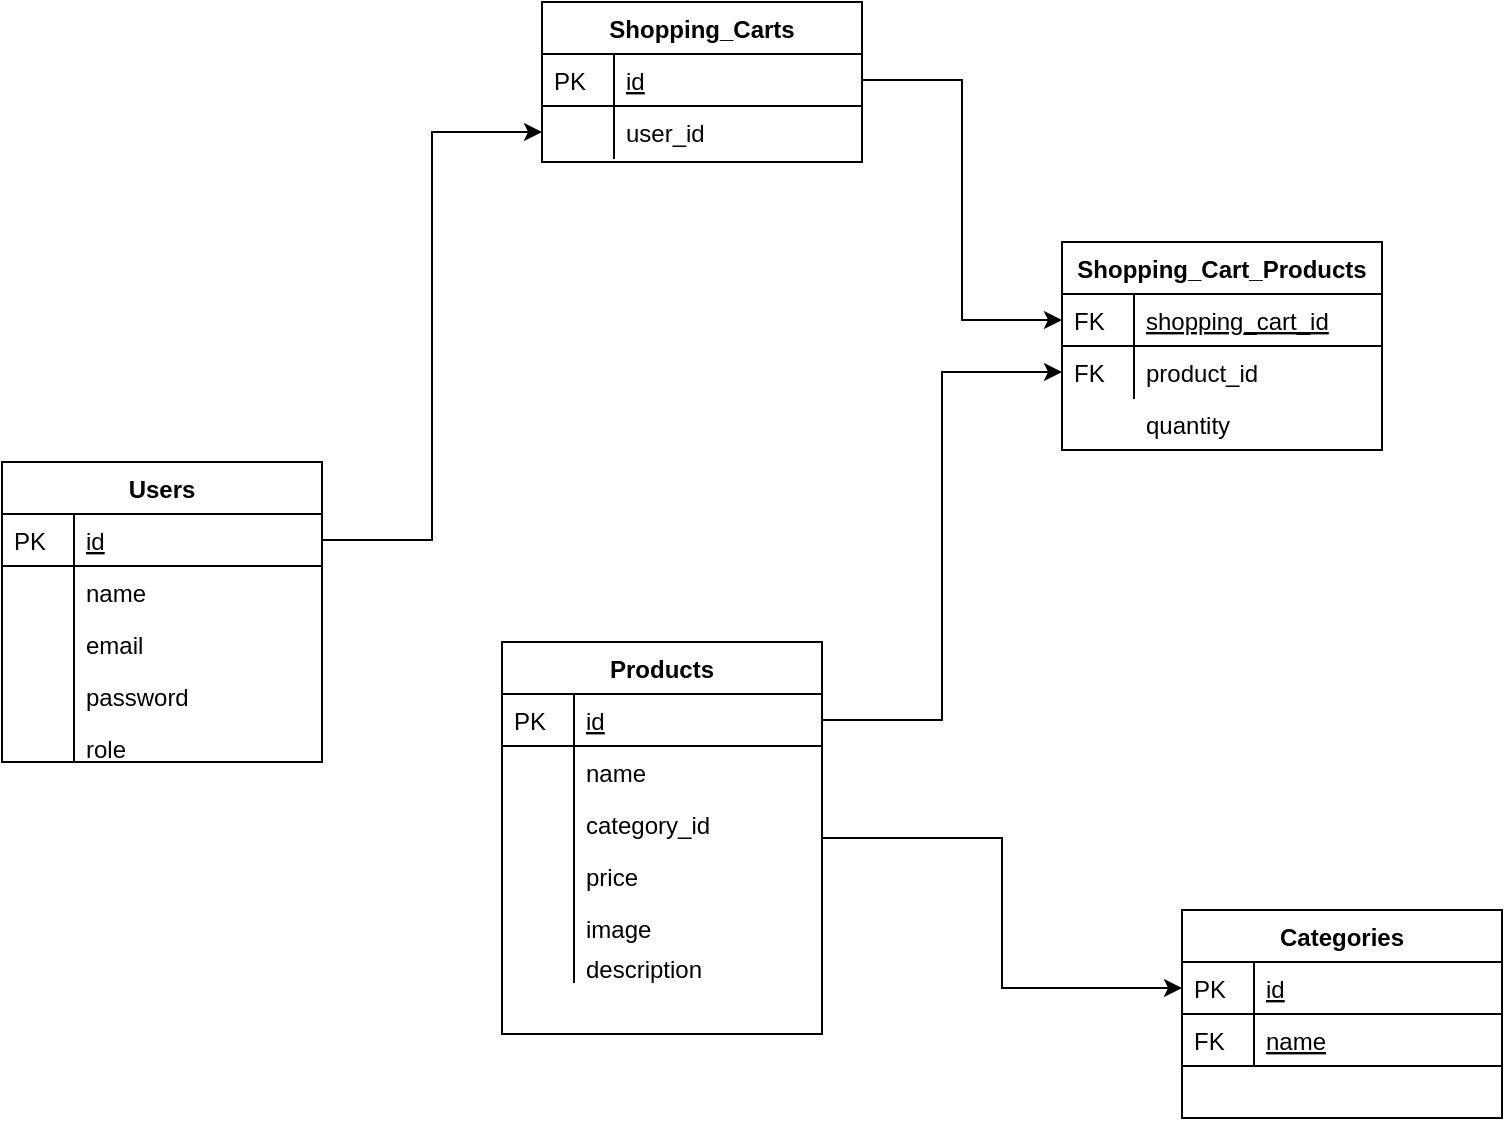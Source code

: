 <mxfile version="20.6.2" type="device"><diagram id="01nhup9SYpB5ZWB58ThV" name="Página-1"><mxGraphModel dx="595" dy="868" grid="1" gridSize="10" guides="1" tooltips="1" connect="1" arrows="1" fold="1" page="1" pageScale="1" pageWidth="827" pageHeight="1169" math="0" shadow="0"><root><mxCell id="0"/><mxCell id="1" parent="0"/><mxCell id="cTW9a3kEsqfNAfQtna00-25" style="edgeStyle=orthogonalEdgeStyle;rounded=0;orthogonalLoop=1;jettySize=auto;html=1;entryX=0;entryY=0.5;entryDx=0;entryDy=0;" edge="1" parent="1" source="LtkzWSBogrsk3MbE0JVh-3" target="LtkzWSBogrsk3MbE0JVh-22"><mxGeometry relative="1" as="geometry"/></mxCell><mxCell id="LtkzWSBogrsk3MbE0JVh-3" value="Products" style="swimlane;fontStyle=1;childLayout=stackLayout;horizontal=1;startSize=26;horizontalStack=0;resizeParent=1;resizeLast=0;collapsible=1;marginBottom=0;rounded=0;shadow=0;strokeWidth=1;" parent="1" vertex="1"><mxGeometry x="1550" y="520" width="160" height="196" as="geometry"><mxRectangle x="360" y="20" width="160" height="26" as="alternateBounds"/></mxGeometry></mxCell><mxCell id="LtkzWSBogrsk3MbE0JVh-4" value="id" style="shape=partialRectangle;top=0;left=0;right=0;bottom=1;align=left;verticalAlign=top;fillColor=none;spacingLeft=40;spacingRight=4;overflow=hidden;rotatable=0;points=[[0,0.5],[1,0.5]];portConstraint=eastwest;dropTarget=0;rounded=0;shadow=0;strokeWidth=1;fontStyle=4" parent="LtkzWSBogrsk3MbE0JVh-3" vertex="1"><mxGeometry y="26" width="160" height="26" as="geometry"/></mxCell><mxCell id="LtkzWSBogrsk3MbE0JVh-5" value="PK" style="shape=partialRectangle;top=0;left=0;bottom=0;fillColor=none;align=left;verticalAlign=top;spacingLeft=4;spacingRight=4;overflow=hidden;rotatable=0;points=[];portConstraint=eastwest;part=1;" parent="LtkzWSBogrsk3MbE0JVh-4" vertex="1" connectable="0"><mxGeometry width="36" height="26" as="geometry"/></mxCell><mxCell id="LtkzWSBogrsk3MbE0JVh-6" value="name" style="shape=partialRectangle;top=0;left=0;right=0;bottom=0;align=left;verticalAlign=top;fillColor=none;spacingLeft=40;spacingRight=4;overflow=hidden;rotatable=0;points=[[0,0.5],[1,0.5]];portConstraint=eastwest;dropTarget=0;rounded=0;shadow=0;strokeWidth=1;" parent="LtkzWSBogrsk3MbE0JVh-3" vertex="1"><mxGeometry y="52" width="160" height="26" as="geometry"/></mxCell><mxCell id="LtkzWSBogrsk3MbE0JVh-7" value="" style="shape=partialRectangle;top=0;left=0;bottom=0;fillColor=none;align=left;verticalAlign=top;spacingLeft=4;spacingRight=4;overflow=hidden;rotatable=0;points=[];portConstraint=eastwest;part=1;" parent="LtkzWSBogrsk3MbE0JVh-6" vertex="1" connectable="0"><mxGeometry width="36" height="26" as="geometry"/></mxCell><mxCell id="LtkzWSBogrsk3MbE0JVh-26" value="category_id" style="shape=partialRectangle;top=0;left=0;right=0;bottom=0;align=left;verticalAlign=top;fillColor=none;spacingLeft=40;spacingRight=4;overflow=hidden;rotatable=0;points=[[0,0.5],[1,0.5]];portConstraint=eastwest;dropTarget=0;rounded=0;shadow=0;strokeWidth=1;" parent="LtkzWSBogrsk3MbE0JVh-3" vertex="1"><mxGeometry y="78" width="160" height="26" as="geometry"/></mxCell><mxCell id="LtkzWSBogrsk3MbE0JVh-27" value="" style="shape=partialRectangle;top=0;left=0;bottom=0;fillColor=none;align=left;verticalAlign=top;spacingLeft=4;spacingRight=4;overflow=hidden;rotatable=0;points=[];portConstraint=eastwest;part=1;" parent="LtkzWSBogrsk3MbE0JVh-26" vertex="1" connectable="0"><mxGeometry width="36" height="26" as="geometry"/></mxCell><mxCell id="LtkzWSBogrsk3MbE0JVh-10" value="price" style="shape=partialRectangle;top=0;left=0;right=0;bottom=0;align=left;verticalAlign=top;fillColor=none;spacingLeft=40;spacingRight=4;overflow=hidden;rotatable=0;points=[[0,0.5],[1,0.5]];portConstraint=eastwest;dropTarget=0;rounded=0;shadow=0;strokeWidth=1;" parent="LtkzWSBogrsk3MbE0JVh-3" vertex="1"><mxGeometry y="104" width="160" height="26" as="geometry"/></mxCell><mxCell id="LtkzWSBogrsk3MbE0JVh-11" value="" style="shape=partialRectangle;top=0;left=0;bottom=0;fillColor=none;align=left;verticalAlign=top;spacingLeft=4;spacingRight=4;overflow=hidden;rotatable=0;points=[];portConstraint=eastwest;part=1;" parent="LtkzWSBogrsk3MbE0JVh-10" vertex="1" connectable="0"><mxGeometry width="36" height="26" as="geometry"/></mxCell><mxCell id="LtkzWSBogrsk3MbE0JVh-12" value="image" style="shape=partialRectangle;top=0;left=0;right=0;bottom=0;align=left;verticalAlign=top;fillColor=none;spacingLeft=40;spacingRight=4;overflow=hidden;rotatable=0;points=[[0,0.5],[1,0.5]];portConstraint=eastwest;dropTarget=0;rounded=0;shadow=0;strokeWidth=1;" parent="LtkzWSBogrsk3MbE0JVh-3" vertex="1"><mxGeometry y="130" width="160" height="20" as="geometry"/></mxCell><mxCell id="LtkzWSBogrsk3MbE0JVh-13" value="" style="shape=partialRectangle;top=0;left=0;bottom=0;fillColor=none;align=left;verticalAlign=top;spacingLeft=4;spacingRight=4;overflow=hidden;rotatable=0;points=[];portConstraint=eastwest;part=1;" parent="LtkzWSBogrsk3MbE0JVh-12" vertex="1" connectable="0"><mxGeometry width="36" height="20" as="geometry"/></mxCell><mxCell id="LtkzWSBogrsk3MbE0JVh-14" value="description" style="shape=partialRectangle;top=0;left=0;right=0;bottom=0;align=left;verticalAlign=top;fillColor=none;spacingLeft=40;spacingRight=4;overflow=hidden;rotatable=0;points=[[0,0.5],[1,0.5]];portConstraint=eastwest;dropTarget=0;rounded=0;shadow=0;strokeWidth=1;" parent="LtkzWSBogrsk3MbE0JVh-3" vertex="1"><mxGeometry y="150" width="160" height="20" as="geometry"/></mxCell><mxCell id="LtkzWSBogrsk3MbE0JVh-15" value="" style="shape=partialRectangle;top=0;left=0;bottom=0;fillColor=none;align=left;verticalAlign=top;spacingLeft=4;spacingRight=4;overflow=hidden;rotatable=0;points=[];portConstraint=eastwest;part=1;" parent="LtkzWSBogrsk3MbE0JVh-14" vertex="1" connectable="0"><mxGeometry width="36" height="20" as="geometry"/></mxCell><mxCell id="LtkzWSBogrsk3MbE0JVh-21" value="Categories" style="swimlane;fontStyle=1;childLayout=stackLayout;horizontal=1;startSize=26;horizontalStack=0;resizeParent=1;resizeLast=0;collapsible=1;marginBottom=0;rounded=0;shadow=0;strokeWidth=1;" parent="1" vertex="1"><mxGeometry x="1890" y="654" width="160" height="104" as="geometry"><mxRectangle x="360" y="20" width="160" height="26" as="alternateBounds"/></mxGeometry></mxCell><mxCell id="LtkzWSBogrsk3MbE0JVh-22" value="id" style="shape=partialRectangle;top=0;left=0;right=0;bottom=1;align=left;verticalAlign=top;fillColor=none;spacingLeft=40;spacingRight=4;overflow=hidden;rotatable=0;points=[[0,0.5],[1,0.5]];portConstraint=eastwest;dropTarget=0;rounded=0;shadow=0;strokeWidth=1;fontStyle=4" parent="LtkzWSBogrsk3MbE0JVh-21" vertex="1"><mxGeometry y="26" width="160" height="26" as="geometry"/></mxCell><mxCell id="LtkzWSBogrsk3MbE0JVh-23" value="PK" style="shape=partialRectangle;top=0;left=0;bottom=0;fillColor=none;align=left;verticalAlign=top;spacingLeft=4;spacingRight=4;overflow=hidden;rotatable=0;points=[];portConstraint=eastwest;part=1;" parent="LtkzWSBogrsk3MbE0JVh-22" vertex="1" connectable="0"><mxGeometry width="36" height="26" as="geometry"/></mxCell><mxCell id="LtkzWSBogrsk3MbE0JVh-24" value="name" style="shape=partialRectangle;top=0;left=0;right=0;bottom=1;align=left;verticalAlign=top;fillColor=none;spacingLeft=40;spacingRight=4;overflow=hidden;rotatable=0;points=[[0,0.5],[1,0.5]];portConstraint=eastwest;dropTarget=0;rounded=0;shadow=0;strokeWidth=1;fontStyle=4" parent="LtkzWSBogrsk3MbE0JVh-21" vertex="1"><mxGeometry y="52" width="160" height="26" as="geometry"/></mxCell><mxCell id="LtkzWSBogrsk3MbE0JVh-25" value="FK" style="shape=partialRectangle;top=0;left=0;bottom=0;fillColor=none;align=left;verticalAlign=top;spacingLeft=4;spacingRight=4;overflow=hidden;rotatable=0;points=[];portConstraint=eastwest;part=1;" parent="LtkzWSBogrsk3MbE0JVh-24" vertex="1" connectable="0"><mxGeometry width="36" height="26" as="geometry"/></mxCell><mxCell id="cTW9a3kEsqfNAfQtna00-1" value="Users" style="swimlane;fontStyle=1;childLayout=stackLayout;horizontal=1;startSize=26;horizontalStack=0;resizeParent=1;resizeLast=0;collapsible=1;marginBottom=0;rounded=0;shadow=0;strokeWidth=1;" vertex="1" parent="1"><mxGeometry x="1300" y="430" width="160" height="150" as="geometry"><mxRectangle x="360" y="20" width="160" height="26" as="alternateBounds"/></mxGeometry></mxCell><mxCell id="cTW9a3kEsqfNAfQtna00-2" value="id" style="shape=partialRectangle;top=0;left=0;right=0;bottom=1;align=left;verticalAlign=top;fillColor=none;spacingLeft=40;spacingRight=4;overflow=hidden;rotatable=0;points=[[0,0.5],[1,0.5]];portConstraint=eastwest;dropTarget=0;rounded=0;shadow=0;strokeWidth=1;fontStyle=4" vertex="1" parent="cTW9a3kEsqfNAfQtna00-1"><mxGeometry y="26" width="160" height="26" as="geometry"/></mxCell><mxCell id="cTW9a3kEsqfNAfQtna00-3" value="PK" style="shape=partialRectangle;top=0;left=0;bottom=0;fillColor=none;align=left;verticalAlign=top;spacingLeft=4;spacingRight=4;overflow=hidden;rotatable=0;points=[];portConstraint=eastwest;part=1;" vertex="1" connectable="0" parent="cTW9a3kEsqfNAfQtna00-2"><mxGeometry width="36" height="26" as="geometry"/></mxCell><mxCell id="cTW9a3kEsqfNAfQtna00-4" value="name" style="shape=partialRectangle;top=0;left=0;right=0;bottom=0;align=left;verticalAlign=top;fillColor=none;spacingLeft=40;spacingRight=4;overflow=hidden;rotatable=0;points=[[0,0.5],[1,0.5]];portConstraint=eastwest;dropTarget=0;rounded=0;shadow=0;strokeWidth=1;" vertex="1" parent="cTW9a3kEsqfNAfQtna00-1"><mxGeometry y="52" width="160" height="26" as="geometry"/></mxCell><mxCell id="cTW9a3kEsqfNAfQtna00-5" value="" style="shape=partialRectangle;top=0;left=0;bottom=0;fillColor=none;align=left;verticalAlign=top;spacingLeft=4;spacingRight=4;overflow=hidden;rotatable=0;points=[];portConstraint=eastwest;part=1;" vertex="1" connectable="0" parent="cTW9a3kEsqfNAfQtna00-4"><mxGeometry width="36" height="26" as="geometry"/></mxCell><mxCell id="cTW9a3kEsqfNAfQtna00-6" value="email" style="shape=partialRectangle;top=0;left=0;right=0;bottom=0;align=left;verticalAlign=top;fillColor=none;spacingLeft=40;spacingRight=4;overflow=hidden;rotatable=0;points=[[0,0.5],[1,0.5]];portConstraint=eastwest;dropTarget=0;rounded=0;shadow=0;strokeWidth=1;" vertex="1" parent="cTW9a3kEsqfNAfQtna00-1"><mxGeometry y="78" width="160" height="26" as="geometry"/></mxCell><mxCell id="cTW9a3kEsqfNAfQtna00-7" value="" style="shape=partialRectangle;top=0;left=0;bottom=0;fillColor=none;align=left;verticalAlign=top;spacingLeft=4;spacingRight=4;overflow=hidden;rotatable=0;points=[];portConstraint=eastwest;part=1;" vertex="1" connectable="0" parent="cTW9a3kEsqfNAfQtna00-6"><mxGeometry width="36" height="26" as="geometry"/></mxCell><mxCell id="cTW9a3kEsqfNAfQtna00-8" value="password" style="shape=partialRectangle;top=0;left=0;right=0;bottom=0;align=left;verticalAlign=top;fillColor=none;spacingLeft=40;spacingRight=4;overflow=hidden;rotatable=0;points=[[0,0.5],[1,0.5]];portConstraint=eastwest;dropTarget=0;rounded=0;shadow=0;strokeWidth=1;" vertex="1" parent="cTW9a3kEsqfNAfQtna00-1"><mxGeometry y="104" width="160" height="26" as="geometry"/></mxCell><mxCell id="cTW9a3kEsqfNAfQtna00-9" value="" style="shape=partialRectangle;top=0;left=0;bottom=0;fillColor=none;align=left;verticalAlign=top;spacingLeft=4;spacingRight=4;overflow=hidden;rotatable=0;points=[];portConstraint=eastwest;part=1;" vertex="1" connectable="0" parent="cTW9a3kEsqfNAfQtna00-8"><mxGeometry width="36" height="26" as="geometry"/></mxCell><mxCell id="cTW9a3kEsqfNAfQtna00-10" value="role" style="shape=partialRectangle;top=0;left=0;right=0;bottom=0;align=left;verticalAlign=top;fillColor=none;spacingLeft=40;spacingRight=4;overflow=hidden;rotatable=0;points=[[0,0.5],[1,0.5]];portConstraint=eastwest;dropTarget=0;rounded=0;shadow=0;strokeWidth=1;" vertex="1" parent="cTW9a3kEsqfNAfQtna00-1"><mxGeometry y="130" width="160" height="20" as="geometry"/></mxCell><mxCell id="cTW9a3kEsqfNAfQtna00-11" value="" style="shape=partialRectangle;top=0;left=0;bottom=0;fillColor=none;align=left;verticalAlign=top;spacingLeft=4;spacingRight=4;overflow=hidden;rotatable=0;points=[];portConstraint=eastwest;part=1;" vertex="1" connectable="0" parent="cTW9a3kEsqfNAfQtna00-10"><mxGeometry width="36" height="20" as="geometry"/></mxCell><mxCell id="cTW9a3kEsqfNAfQtna00-14" value="Shopping_Carts" style="swimlane;fontStyle=1;childLayout=stackLayout;horizontal=1;startSize=26;horizontalStack=0;resizeParent=1;resizeLast=0;collapsible=1;marginBottom=0;rounded=0;shadow=0;strokeWidth=1;" vertex="1" parent="1"><mxGeometry x="1570" y="200" width="160" height="80" as="geometry"><mxRectangle x="360" y="20" width="160" height="26" as="alternateBounds"/></mxGeometry></mxCell><mxCell id="cTW9a3kEsqfNAfQtna00-15" value="id" style="shape=partialRectangle;top=0;left=0;right=0;bottom=1;align=left;verticalAlign=top;fillColor=none;spacingLeft=40;spacingRight=4;overflow=hidden;rotatable=0;points=[[0,0.5],[1,0.5]];portConstraint=eastwest;dropTarget=0;rounded=0;shadow=0;strokeWidth=1;fontStyle=4" vertex="1" parent="cTW9a3kEsqfNAfQtna00-14"><mxGeometry y="26" width="160" height="26" as="geometry"/></mxCell><mxCell id="cTW9a3kEsqfNAfQtna00-16" value="PK" style="shape=partialRectangle;top=0;left=0;bottom=0;fillColor=none;align=left;verticalAlign=top;spacingLeft=4;spacingRight=4;overflow=hidden;rotatable=0;points=[];portConstraint=eastwest;part=1;" vertex="1" connectable="0" parent="cTW9a3kEsqfNAfQtna00-15"><mxGeometry width="36" height="26" as="geometry"/></mxCell><mxCell id="cTW9a3kEsqfNAfQtna00-17" value="user_id" style="shape=partialRectangle;top=0;left=0;right=0;bottom=0;align=left;verticalAlign=top;fillColor=none;spacingLeft=40;spacingRight=4;overflow=hidden;rotatable=0;points=[[0,0.5],[1,0.5]];portConstraint=eastwest;dropTarget=0;rounded=0;shadow=0;strokeWidth=1;" vertex="1" parent="cTW9a3kEsqfNAfQtna00-14"><mxGeometry y="52" width="160" height="26" as="geometry"/></mxCell><mxCell id="cTW9a3kEsqfNAfQtna00-18" value="" style="shape=partialRectangle;top=0;left=0;bottom=0;fillColor=none;align=left;verticalAlign=top;spacingLeft=4;spacingRight=4;overflow=hidden;rotatable=0;points=[];portConstraint=eastwest;part=1;" vertex="1" connectable="0" parent="cTW9a3kEsqfNAfQtna00-17"><mxGeometry width="36" height="26" as="geometry"/></mxCell><mxCell id="cTW9a3kEsqfNAfQtna00-26" value="Shopping_Cart_Products" style="swimlane;fontStyle=1;childLayout=stackLayout;horizontal=1;startSize=26;horizontalStack=0;resizeParent=1;resizeLast=0;collapsible=1;marginBottom=0;rounded=0;shadow=0;strokeWidth=1;" vertex="1" parent="1"><mxGeometry x="1830" y="320" width="160" height="104" as="geometry"><mxRectangle x="360" y="20" width="160" height="26" as="alternateBounds"/></mxGeometry></mxCell><mxCell id="cTW9a3kEsqfNAfQtna00-27" value="shopping_cart_id" style="shape=partialRectangle;top=0;left=0;right=0;bottom=1;align=left;verticalAlign=top;fillColor=none;spacingLeft=40;spacingRight=4;overflow=hidden;rotatable=0;points=[[0,0.5],[1,0.5]];portConstraint=eastwest;dropTarget=0;rounded=0;shadow=0;strokeWidth=1;fontStyle=4" vertex="1" parent="cTW9a3kEsqfNAfQtna00-26"><mxGeometry y="26" width="160" height="26" as="geometry"/></mxCell><mxCell id="cTW9a3kEsqfNAfQtna00-28" value="FK" style="shape=partialRectangle;top=0;left=0;bottom=0;fillColor=none;align=left;verticalAlign=top;spacingLeft=4;spacingRight=4;overflow=hidden;rotatable=0;points=[];portConstraint=eastwest;part=1;" vertex="1" connectable="0" parent="cTW9a3kEsqfNAfQtna00-27"><mxGeometry width="36" height="26" as="geometry"/></mxCell><mxCell id="cTW9a3kEsqfNAfQtna00-32" value="product_id" style="shape=partialRectangle;top=0;left=0;right=0;bottom=0;align=left;verticalAlign=top;fillColor=none;spacingLeft=40;spacingRight=4;overflow=hidden;rotatable=0;points=[[0,0.5],[1,0.5]];portConstraint=eastwest;dropTarget=0;rounded=0;shadow=0;strokeWidth=1;" vertex="1" parent="cTW9a3kEsqfNAfQtna00-26"><mxGeometry y="52" width="160" height="26" as="geometry"/></mxCell><mxCell id="cTW9a3kEsqfNAfQtna00-33" value="FK" style="shape=partialRectangle;top=0;left=0;bottom=0;fillColor=none;align=left;verticalAlign=top;spacingLeft=4;spacingRight=4;overflow=hidden;rotatable=0;points=[];portConstraint=eastwest;part=1;" vertex="1" connectable="0" parent="cTW9a3kEsqfNAfQtna00-32"><mxGeometry width="36" height="26" as="geometry"/></mxCell><mxCell id="cTW9a3kEsqfNAfQtna00-34" value="quantity" style="shape=partialRectangle;top=0;left=0;right=0;bottom=0;align=left;verticalAlign=top;fillColor=none;spacingLeft=40;spacingRight=4;overflow=hidden;rotatable=0;points=[[0,0.5],[1,0.5]];portConstraint=eastwest;dropTarget=0;rounded=0;shadow=0;strokeWidth=1;" vertex="1" parent="cTW9a3kEsqfNAfQtna00-26"><mxGeometry y="78" width="160" height="26" as="geometry"/></mxCell><mxCell id="cTW9a3kEsqfNAfQtna00-31" style="edgeStyle=orthogonalEdgeStyle;rounded=0;orthogonalLoop=1;jettySize=auto;html=1;exitX=1;exitY=0.5;exitDx=0;exitDy=0;entryX=0;entryY=0.5;entryDx=0;entryDy=0;" edge="1" parent="1" source="cTW9a3kEsqfNAfQtna00-2" target="cTW9a3kEsqfNAfQtna00-17"><mxGeometry relative="1" as="geometry"/></mxCell><mxCell id="cTW9a3kEsqfNAfQtna00-36" style="edgeStyle=orthogonalEdgeStyle;rounded=0;orthogonalLoop=1;jettySize=auto;html=1;exitX=1;exitY=0.5;exitDx=0;exitDy=0;entryX=0;entryY=0.5;entryDx=0;entryDy=0;" edge="1" parent="1" source="cTW9a3kEsqfNAfQtna00-15" target="cTW9a3kEsqfNAfQtna00-27"><mxGeometry relative="1" as="geometry"/></mxCell><mxCell id="cTW9a3kEsqfNAfQtna00-37" style="edgeStyle=orthogonalEdgeStyle;rounded=0;orthogonalLoop=1;jettySize=auto;html=1;exitX=1;exitY=0.5;exitDx=0;exitDy=0;entryX=0;entryY=0.5;entryDx=0;entryDy=0;" edge="1" parent="1" source="LtkzWSBogrsk3MbE0JVh-4" target="cTW9a3kEsqfNAfQtna00-32"><mxGeometry relative="1" as="geometry"/></mxCell></root></mxGraphModel></diagram></mxfile>